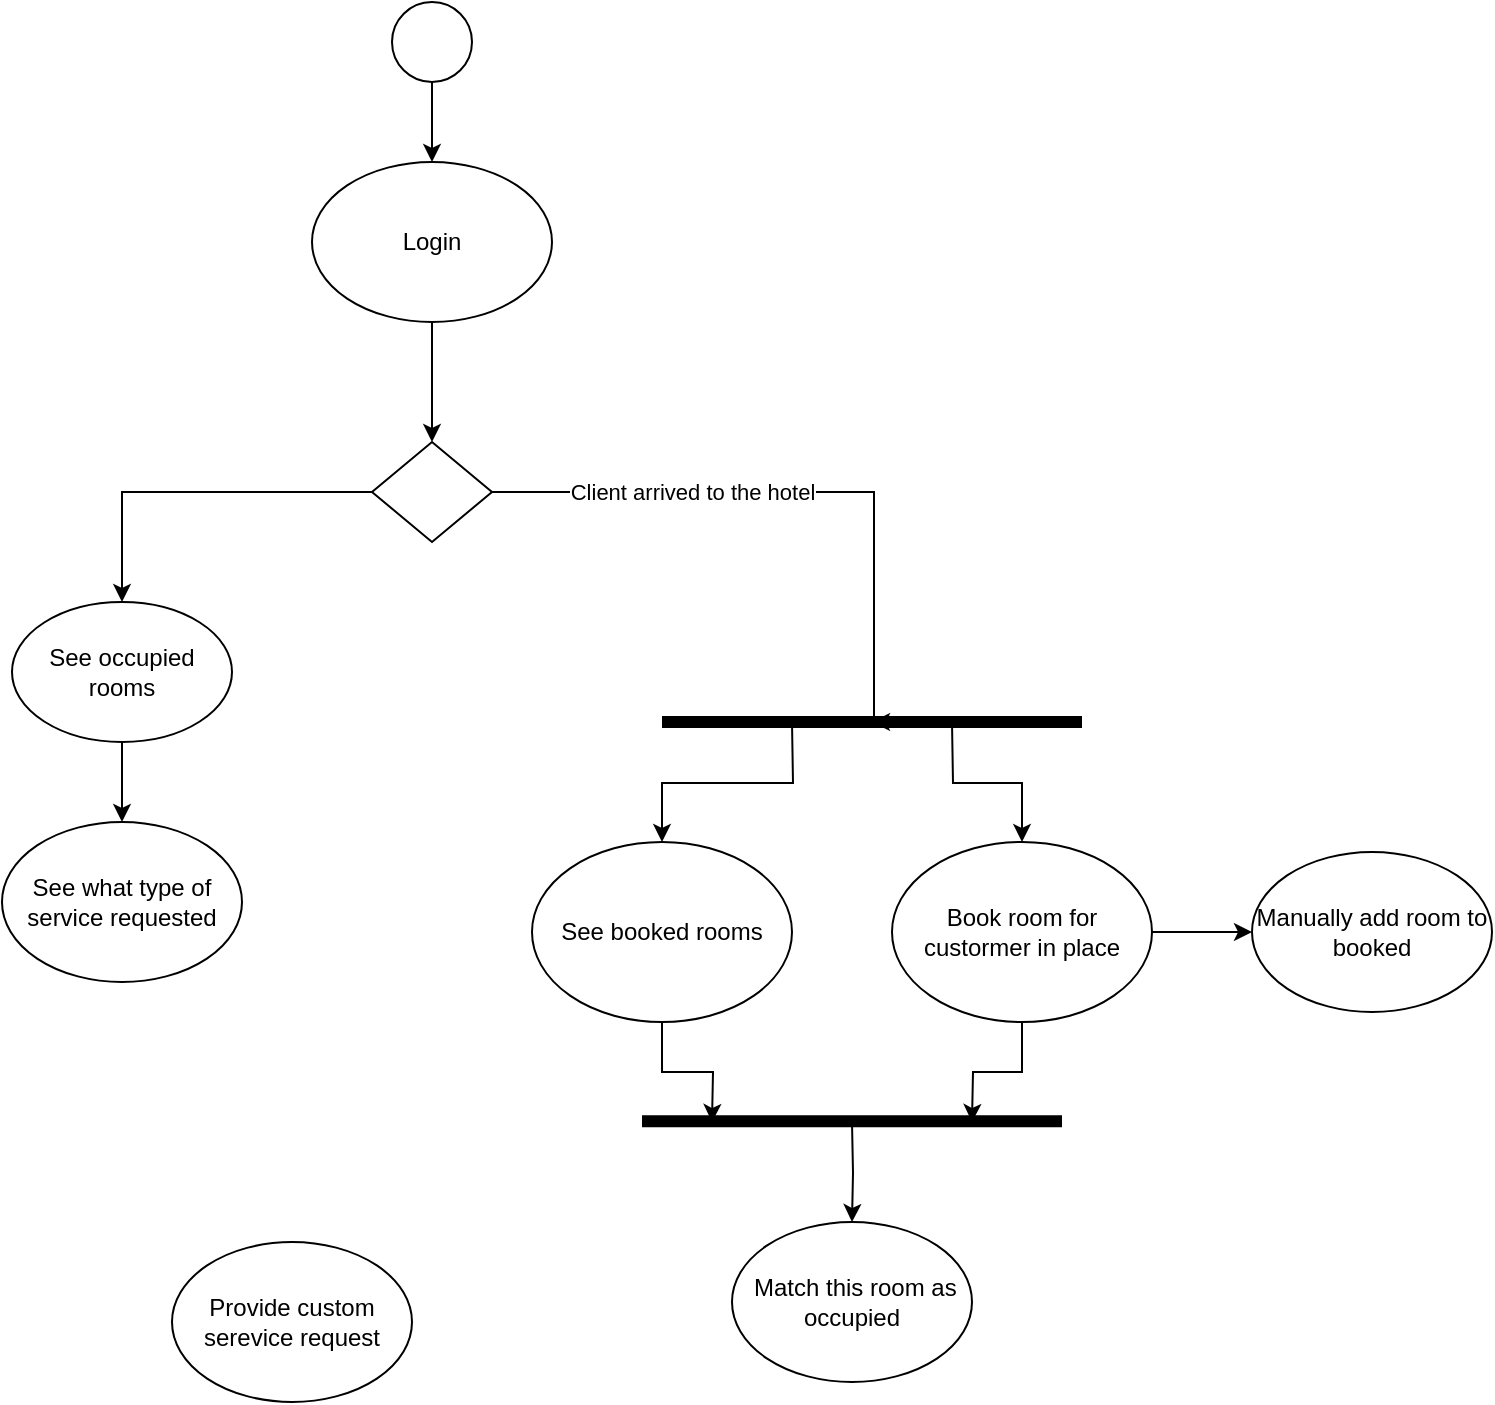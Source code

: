 <mxfile version="24.2.3" type="github">
  <diagram name="Page-1" id="R34ah0GYjHqbgr1Uf-WO">
    <mxGraphModel dx="707" dy="7907" grid="1" gridSize="10" guides="1" tooltips="1" connect="1" arrows="1" fold="1" page="1" pageScale="1" pageWidth="7500" pageHeight="7500" math="0" shadow="0">
      <root>
        <mxCell id="0" />
        <mxCell id="1" parent="0" />
        <mxCell id="hv3FI1OsKUXDJiyDUjFP-8" style="edgeStyle=orthogonalEdgeStyle;rounded=0;orthogonalLoop=1;jettySize=auto;html=1;entryX=0.5;entryY=0;entryDx=0;entryDy=0;" edge="1" parent="1" source="hv3FI1OsKUXDJiyDUjFP-3" target="hv3FI1OsKUXDJiyDUjFP-7">
          <mxGeometry relative="1" as="geometry" />
        </mxCell>
        <mxCell id="hv3FI1OsKUXDJiyDUjFP-3" value="" style="ellipse;" vertex="1" parent="1">
          <mxGeometry x="2180" y="-5900" width="40" height="40" as="geometry" />
        </mxCell>
        <mxCell id="hv3FI1OsKUXDJiyDUjFP-12" style="edgeStyle=orthogonalEdgeStyle;rounded=0;orthogonalLoop=1;jettySize=auto;html=1;" edge="1" parent="1" source="hv3FI1OsKUXDJiyDUjFP-7">
          <mxGeometry relative="1" as="geometry">
            <mxPoint x="2200" y="-5680" as="targetPoint" />
          </mxGeometry>
        </mxCell>
        <mxCell id="hv3FI1OsKUXDJiyDUjFP-7" value="&lt;div&gt;Login&lt;/div&gt;" style="ellipse;whiteSpace=wrap;html=1;" vertex="1" parent="1">
          <mxGeometry x="2140" y="-5820" width="120" height="80" as="geometry" />
        </mxCell>
        <mxCell id="hv3FI1OsKUXDJiyDUjFP-17" style="edgeStyle=orthogonalEdgeStyle;rounded=0;orthogonalLoop=1;jettySize=auto;html=1;" edge="1" parent="1" target="hv3FI1OsKUXDJiyDUjFP-9">
          <mxGeometry relative="1" as="geometry">
            <mxPoint x="2380" y="-5540" as="sourcePoint" />
          </mxGeometry>
        </mxCell>
        <mxCell id="hv3FI1OsKUXDJiyDUjFP-30" style="edgeStyle=orthogonalEdgeStyle;rounded=0;orthogonalLoop=1;jettySize=auto;html=1;" edge="1" parent="1" source="hv3FI1OsKUXDJiyDUjFP-9">
          <mxGeometry relative="1" as="geometry">
            <mxPoint x="2340" y="-5340" as="targetPoint" />
          </mxGeometry>
        </mxCell>
        <mxCell id="hv3FI1OsKUXDJiyDUjFP-9" value="&lt;br&gt;&lt;div&gt;See booked rooms&lt;/div&gt;&lt;div&gt;&lt;br&gt;&lt;/div&gt;" style="ellipse;whiteSpace=wrap;html=1;" vertex="1" parent="1">
          <mxGeometry x="2250" y="-5480" width="130" height="90" as="geometry" />
        </mxCell>
        <mxCell id="hv3FI1OsKUXDJiyDUjFP-11" value="" style="endArrow=none;html=1;rounded=0;strokeWidth=6;" edge="1" parent="1">
          <mxGeometry width="50" height="50" relative="1" as="geometry">
            <mxPoint x="2315" y="-5540" as="sourcePoint" />
            <mxPoint x="2525" y="-5540" as="targetPoint" />
          </mxGeometry>
        </mxCell>
        <mxCell id="hv3FI1OsKUXDJiyDUjFP-16" style="edgeStyle=orthogonalEdgeStyle;rounded=0;orthogonalLoop=1;jettySize=auto;html=1;" edge="1" parent="1" target="hv3FI1OsKUXDJiyDUjFP-13">
          <mxGeometry relative="1" as="geometry">
            <mxPoint x="2460" y="-5540" as="sourcePoint" />
          </mxGeometry>
        </mxCell>
        <mxCell id="hv3FI1OsKUXDJiyDUjFP-31" style="edgeStyle=orthogonalEdgeStyle;rounded=0;orthogonalLoop=1;jettySize=auto;html=1;" edge="1" parent="1" source="hv3FI1OsKUXDJiyDUjFP-13">
          <mxGeometry relative="1" as="geometry">
            <mxPoint x="2470" y="-5340" as="targetPoint" />
          </mxGeometry>
        </mxCell>
        <mxCell id="hv3FI1OsKUXDJiyDUjFP-34" style="edgeStyle=orthogonalEdgeStyle;rounded=0;orthogonalLoop=1;jettySize=auto;html=1;entryX=0;entryY=0.5;entryDx=0;entryDy=0;" edge="1" parent="1" source="hv3FI1OsKUXDJiyDUjFP-13" target="hv3FI1OsKUXDJiyDUjFP-18">
          <mxGeometry relative="1" as="geometry" />
        </mxCell>
        <mxCell id="hv3FI1OsKUXDJiyDUjFP-13" value="Book room for custormer in place " style="ellipse;whiteSpace=wrap;html=1;" vertex="1" parent="1">
          <mxGeometry x="2430" y="-5480" width="130" height="90" as="geometry" />
        </mxCell>
        <mxCell id="hv3FI1OsKUXDJiyDUjFP-18" value="Manually add room to booked " style="ellipse;whiteSpace=wrap;html=1;" vertex="1" parent="1">
          <mxGeometry x="2610" y="-5475" width="120" height="80" as="geometry" />
        </mxCell>
        <mxCell id="hv3FI1OsKUXDJiyDUjFP-33" style="edgeStyle=orthogonalEdgeStyle;rounded=0;orthogonalLoop=1;jettySize=auto;html=1;" edge="1" parent="1" target="hv3FI1OsKUXDJiyDUjFP-26">
          <mxGeometry relative="1" as="geometry">
            <mxPoint x="2410" y="-5340" as="sourcePoint" />
          </mxGeometry>
        </mxCell>
        <mxCell id="hv3FI1OsKUXDJiyDUjFP-26" value="&amp;nbsp;Match this room as occupied" style="ellipse;whiteSpace=wrap;html=1;" vertex="1" parent="1">
          <mxGeometry x="2350" y="-5290" width="120" height="80" as="geometry" />
        </mxCell>
        <mxCell id="hv3FI1OsKUXDJiyDUjFP-28" value="" style="endArrow=none;html=1;rounded=0;strokeWidth=6;" edge="1" parent="1">
          <mxGeometry width="50" height="50" relative="1" as="geometry">
            <mxPoint x="2305" y="-5340.4" as="sourcePoint" />
            <mxPoint x="2515" y="-5340.4" as="targetPoint" />
          </mxGeometry>
        </mxCell>
        <mxCell id="hv3FI1OsKUXDJiyDUjFP-38" value="Client arrived to the hotel" style="edgeStyle=orthogonalEdgeStyle;rounded=0;orthogonalLoop=1;jettySize=auto;html=1;" edge="1" parent="1" source="hv3FI1OsKUXDJiyDUjFP-37">
          <mxGeometry x="-0.349" relative="1" as="geometry">
            <mxPoint x="2420" y="-5540" as="targetPoint" />
            <Array as="points">
              <mxPoint x="2421" y="-5655" />
              <mxPoint x="2421" y="-5540" />
            </Array>
            <mxPoint as="offset" />
          </mxGeometry>
        </mxCell>
        <mxCell id="hv3FI1OsKUXDJiyDUjFP-40" style="edgeStyle=orthogonalEdgeStyle;rounded=0;orthogonalLoop=1;jettySize=auto;html=1;entryX=0.5;entryY=0;entryDx=0;entryDy=0;" edge="1" parent="1" source="hv3FI1OsKUXDJiyDUjFP-37" target="hv3FI1OsKUXDJiyDUjFP-39">
          <mxGeometry relative="1" as="geometry" />
        </mxCell>
        <mxCell id="hv3FI1OsKUXDJiyDUjFP-37" value="" style="rhombus;whiteSpace=wrap;html=1;" vertex="1" parent="1">
          <mxGeometry x="2170" y="-5680" width="60" height="50" as="geometry" />
        </mxCell>
        <mxCell id="hv3FI1OsKUXDJiyDUjFP-43" style="edgeStyle=orthogonalEdgeStyle;rounded=0;orthogonalLoop=1;jettySize=auto;html=1;entryX=0.5;entryY=0;entryDx=0;entryDy=0;" edge="1" parent="1" source="hv3FI1OsKUXDJiyDUjFP-39" target="hv3FI1OsKUXDJiyDUjFP-41">
          <mxGeometry relative="1" as="geometry" />
        </mxCell>
        <mxCell id="hv3FI1OsKUXDJiyDUjFP-39" value="See occupied rooms" style="ellipse;whiteSpace=wrap;html=1;" vertex="1" parent="1">
          <mxGeometry x="1990" y="-5600" width="110" height="70" as="geometry" />
        </mxCell>
        <mxCell id="hv3FI1OsKUXDJiyDUjFP-41" value="See what type of service requested" style="ellipse;whiteSpace=wrap;html=1;" vertex="1" parent="1">
          <mxGeometry x="1985" y="-5490" width="120" height="80" as="geometry" />
        </mxCell>
        <mxCell id="hv3FI1OsKUXDJiyDUjFP-47" value="&lt;div&gt;Provide custom serevice request&lt;/div&gt;" style="ellipse;whiteSpace=wrap;html=1;" vertex="1" parent="1">
          <mxGeometry x="2070" y="-5280" width="120" height="80" as="geometry" />
        </mxCell>
      </root>
    </mxGraphModel>
  </diagram>
</mxfile>
